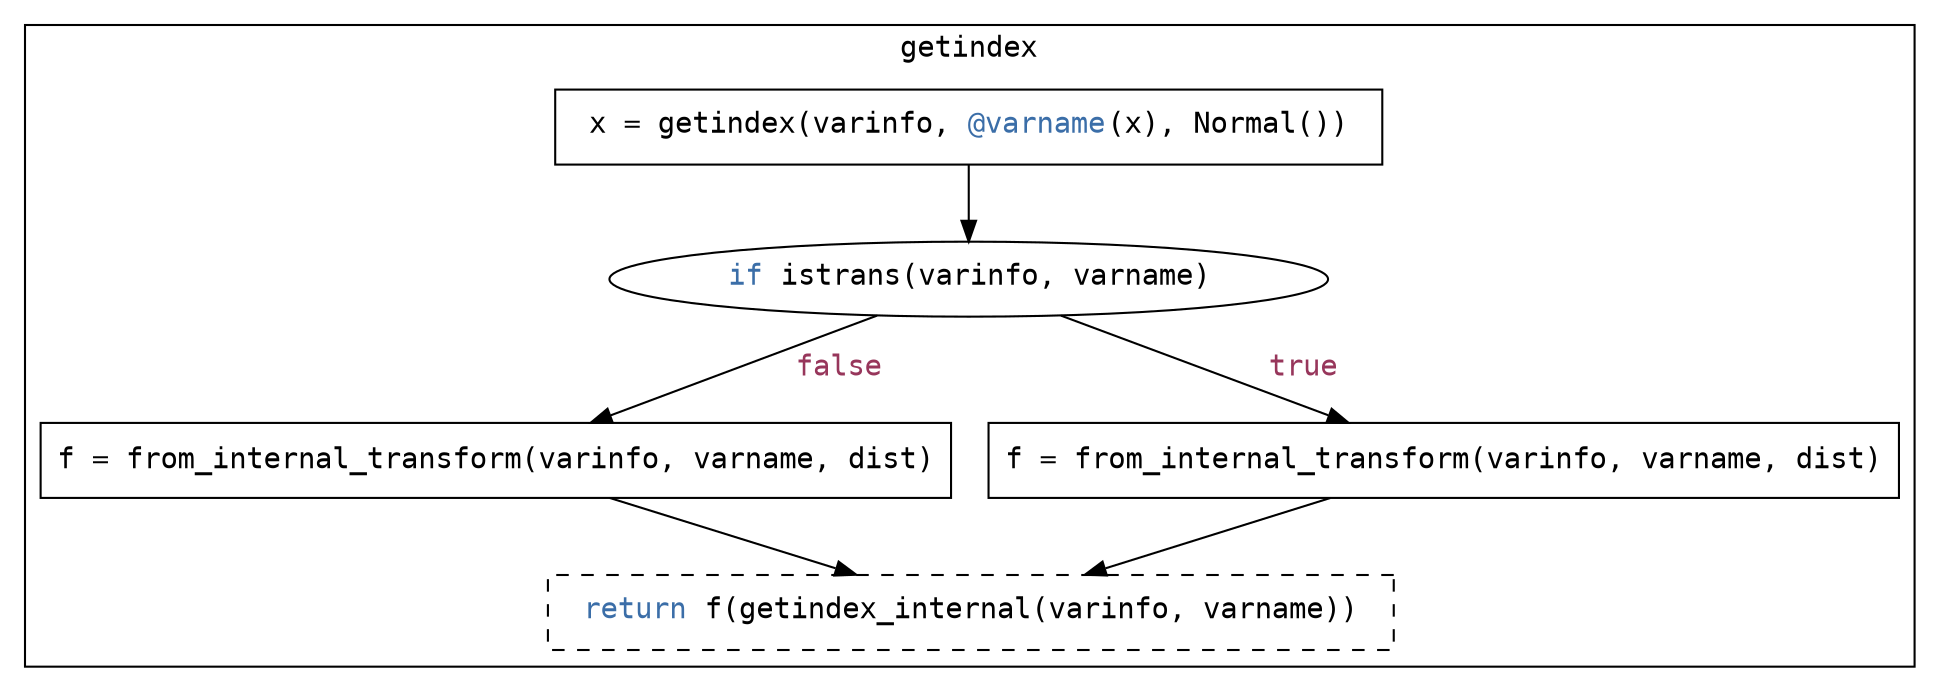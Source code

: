 digraph {  
  # `getindex` block
  subgraph cluster_getindex {
    label = "getindex";
    fontname = "Courier";

    getindex [shape=box, label=< x = getindex(varinfo, <FONT COLOR="#3B6EA8">@varname</FONT>(x), Normal()) >, fontname="Courier"];
    iflinked_getindex [label=< <FONT COLOR="#3B6EA8">if</FONT> istrans(varinfo, varname) >, fontname="Courier"];
    without_linking_getindex [shape=box, label="f = from_internal_transform(varinfo, varname, dist)", fontname="Courier"];
    with_linking_getindex [shape=box, label="f = from_internal_transform(varinfo, varname, dist)", fontname="Courier"];
    return_getindex [shape=box, label=< <FONT COLOR="#3B6EA8">return</FONT> f(getindex_internal(varinfo, varname)) >, style=dashed, fontname="Courier"];

    getindex -> iflinked_getindex;
    iflinked_getindex -> without_linking_getindex [label=<  <FONT COLOR="#97365B">false</FONT>>, fontname="Courier"];
    iflinked_getindex -> with_linking_getindex [label=<  <FONT COLOR="#97365B">true</FONT>>, fontname="Courier"];
    without_linking_getindex -> return_getindex;
    with_linking_getindex -> return_getindex;
  }
}

